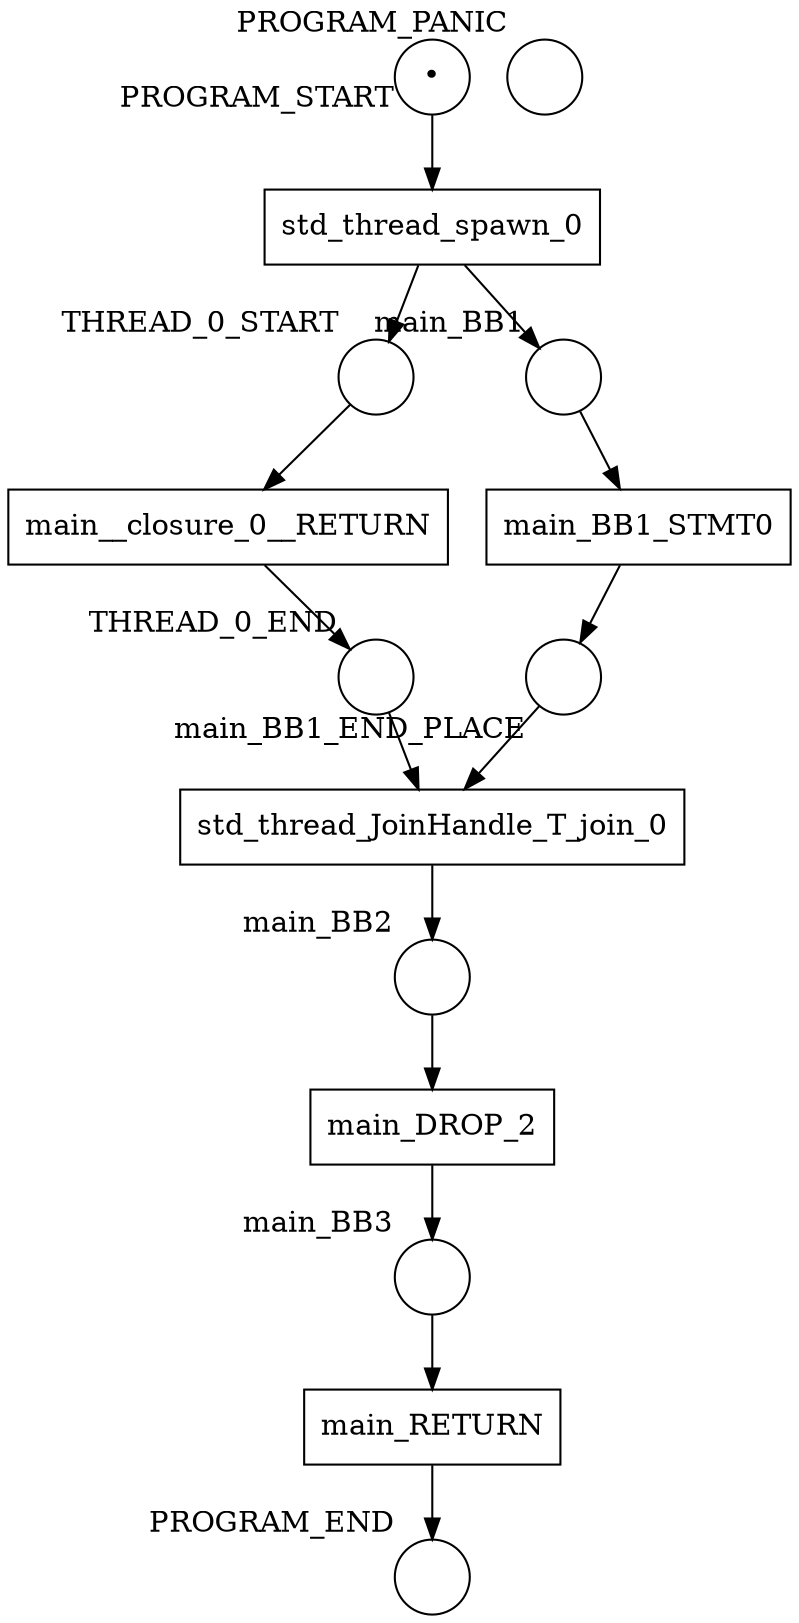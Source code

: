 digraph petrinet {
    PROGRAM_END [shape="circle" xlabel="PROGRAM_END" label=""];
    PROGRAM_PANIC [shape="circle" xlabel="PROGRAM_PANIC" label=""];
    PROGRAM_START [shape="circle" xlabel="PROGRAM_START" label="•"];
    THREAD_0_END [shape="circle" xlabel="THREAD_0_END" label=""];
    THREAD_0_START [shape="circle" xlabel="THREAD_0_START" label=""];
    main_BB1 [shape="circle" xlabel="main_BB1" label=""];
    main_BB1_END_PLACE [shape="circle" xlabel="main_BB1_END_PLACE" label=""];
    main_BB2 [shape="circle" xlabel="main_BB2" label=""];
    main_BB3 [shape="circle" xlabel="main_BB3" label=""];
    main_BB1_STMT0 [shape="box" xlabel="" label="main_BB1_STMT0"];
    main_DROP_2 [shape="box" xlabel="" label="main_DROP_2"];
    main_RETURN [shape="box" xlabel="" label="main_RETURN"];
    main__closure_0__RETURN [shape="box" xlabel="" label="main__closure_0__RETURN"];
    std_thread_JoinHandle_T_join_0 [shape="box" xlabel="" label="std_thread_JoinHandle_T_join_0"];
    std_thread_spawn_0 [shape="box" xlabel="" label="std_thread_spawn_0"];
    PROGRAM_START -> std_thread_spawn_0;
    THREAD_0_END -> std_thread_JoinHandle_T_join_0;
    THREAD_0_START -> main__closure_0__RETURN;
    main_BB1 -> main_BB1_STMT0;
    main_BB1_END_PLACE -> std_thread_JoinHandle_T_join_0;
    main_BB2 -> main_DROP_2;
    main_BB3 -> main_RETURN;
    main_BB1_STMT0 -> main_BB1_END_PLACE;
    main_DROP_2 -> main_BB3;
    main_RETURN -> PROGRAM_END;
    main__closure_0__RETURN -> THREAD_0_END;
    std_thread_JoinHandle_T_join_0 -> main_BB2;
    std_thread_spawn_0 -> THREAD_0_START;
    std_thread_spawn_0 -> main_BB1;
}
